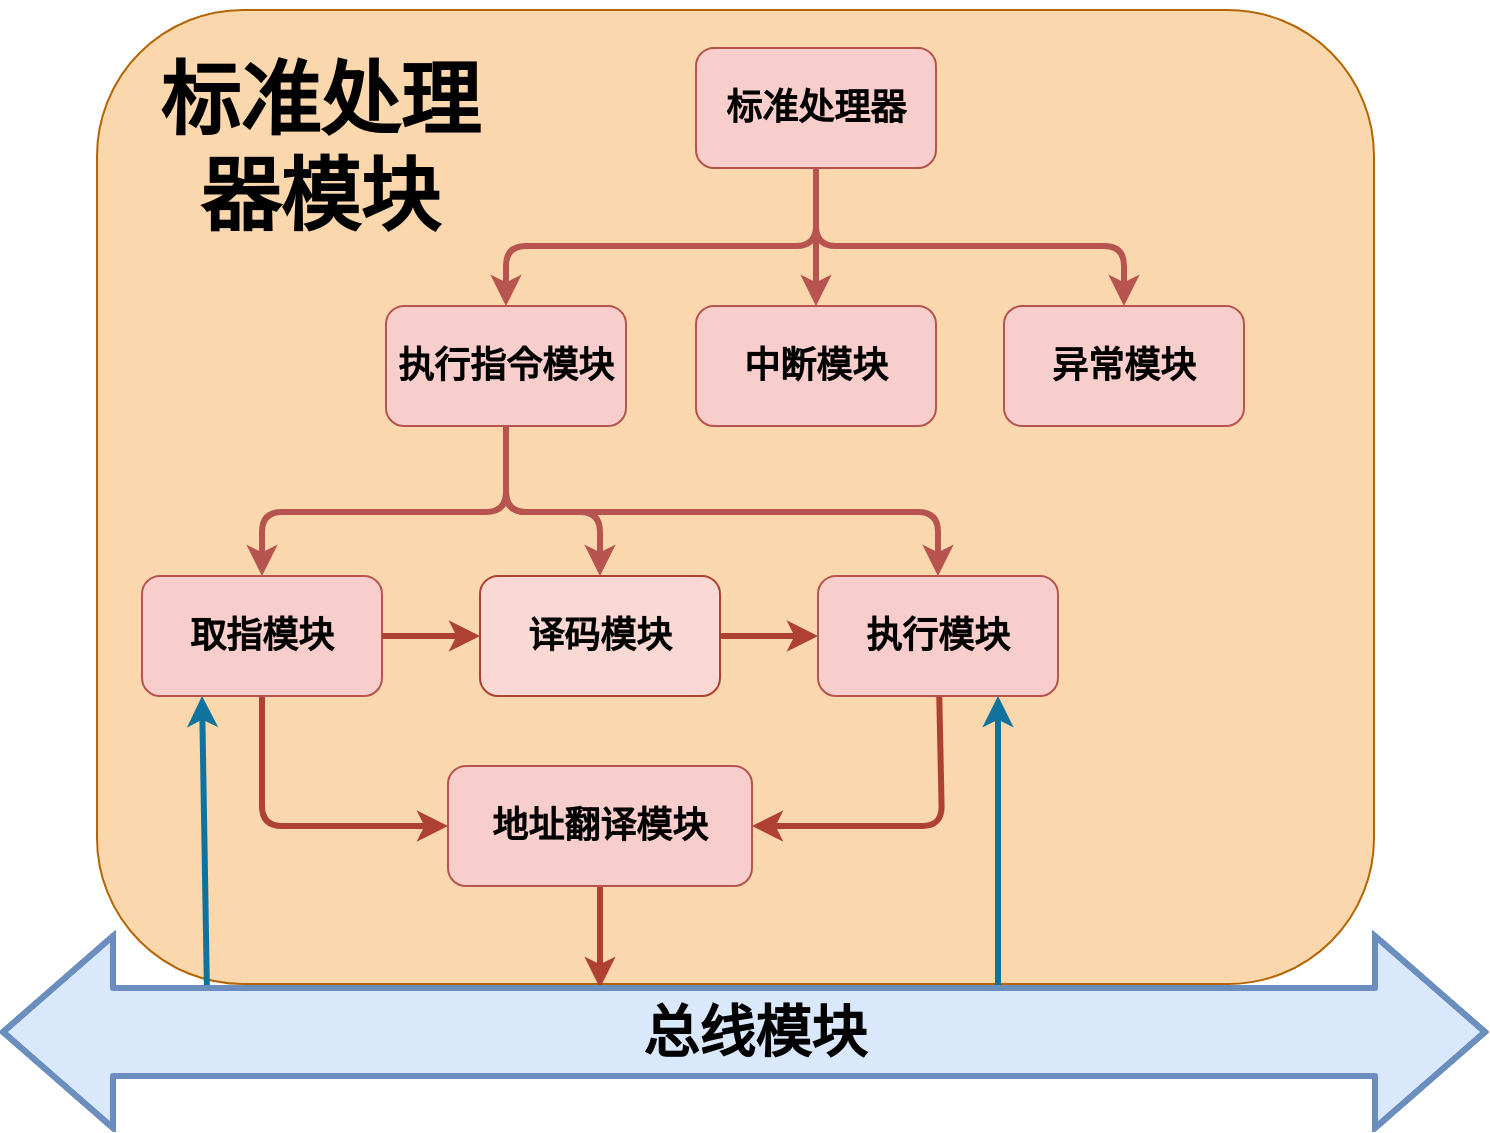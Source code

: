 <mxfile>
    <diagram id="ZK9Q0EQ-Phg8863UK36i" name="处理器模块">
        <mxGraphModel dx="2111" dy="697" grid="0" gridSize="10" guides="1" tooltips="1" connect="1" arrows="1" fold="1" page="0" pageScale="1" pageWidth="827" pageHeight="1169" math="0" shadow="0">
            <root>
                <mxCell id="0"/>
                <mxCell id="1" parent="0"/>
                <mxCell id="14lx6jCshSoTaJzVN-_C-6" value="" style="whiteSpace=wrap;html=1;fontSize=18;fillColor=#fad7ac;strokeColor=#b46504;rounded=1;" parent="1" vertex="1">
                    <mxGeometry x="-118.5" y="132" width="638.5" height="487" as="geometry"/>
                </mxCell>
                <mxCell id="CSJDukGZoEonBTx7CExK-1" value="" style="edgeStyle=none;html=1;fontSize=18;startArrow=none;startFill=0;entryX=0.5;entryY=0;entryDx=0;entryDy=0;rounded=1;exitX=0.5;exitY=1;exitDx=0;exitDy=0;fillColor=#f8cecc;strokeColor=#b85450;strokeWidth=3;" parent="1" source="CSJDukGZoEonBTx7CExK-2" target="CSJDukGZoEonBTx7CExK-5" edge="1">
                    <mxGeometry relative="1" as="geometry">
                        <mxPoint x="90" y="229" as="sourcePoint"/>
                        <mxPoint x="-81.667" y="280" as="targetPoint"/>
                        <Array as="points">
                            <mxPoint x="241" y="250"/>
                            <mxPoint x="86" y="250"/>
                        </Array>
                    </mxGeometry>
                </mxCell>
                <mxCell id="CSJDukGZoEonBTx7CExK-2" value="&lt;h2&gt;标准处理器&lt;/h2&gt;" style="whiteSpace=wrap;html=1;rounded=1;fillColor=#f8cecc;strokeColor=#b85450;" parent="1" vertex="1">
                    <mxGeometry x="181" y="151" width="120" height="60" as="geometry"/>
                </mxCell>
                <mxCell id="CSJDukGZoEonBTx7CExK-3" value="&lt;h2&gt;中断模块&lt;/h2&gt;" style="whiteSpace=wrap;html=1;rounded=1;fillColor=#f8cecc;strokeColor=#b85450;" parent="1" vertex="1">
                    <mxGeometry x="181" y="280" width="120" height="60" as="geometry"/>
                </mxCell>
                <mxCell id="CSJDukGZoEonBTx7CExK-4" value="&lt;h2&gt;异常模块&lt;/h2&gt;" style="whiteSpace=wrap;html=1;rounded=1;fillColor=#f8cecc;strokeColor=#b85450;" parent="1" vertex="1">
                    <mxGeometry x="335" y="280" width="120" height="60" as="geometry"/>
                </mxCell>
                <mxCell id="CSJDukGZoEonBTx7CExK-5" value="&lt;h2&gt;执行指令模块&lt;/h2&gt;" style="whiteSpace=wrap;html=1;rounded=1;fillColor=#f8cecc;strokeColor=#b85450;" parent="1" vertex="1">
                    <mxGeometry x="26" y="280" width="120" height="60" as="geometry"/>
                </mxCell>
                <mxCell id="CSJDukGZoEonBTx7CExK-6" value="" style="edgeStyle=none;html=1;fontSize=18;startArrow=none;startFill=0;entryX=0.5;entryY=0;entryDx=0;entryDy=0;exitX=0.5;exitY=1;exitDx=0;exitDy=0;rounded=1;fillColor=#f8cecc;strokeColor=#b85450;strokeWidth=3;" parent="1" source="CSJDukGZoEonBTx7CExK-2" target="CSJDukGZoEonBTx7CExK-4" edge="1">
                    <mxGeometry relative="1" as="geometry">
                        <mxPoint x="90" y="229" as="sourcePoint"/>
                        <mxPoint x="-8" y="305" as="targetPoint"/>
                        <Array as="points">
                            <mxPoint x="241" y="250"/>
                            <mxPoint x="395" y="250"/>
                        </Array>
                    </mxGeometry>
                </mxCell>
                <mxCell id="CSJDukGZoEonBTx7CExK-7" value="" style="edgeStyle=none;html=1;fontSize=18;startArrow=none;startFill=0;entryX=0.5;entryY=0;entryDx=0;entryDy=0;exitX=0.5;exitY=1;exitDx=0;exitDy=0;rounded=1;fillColor=#f8cecc;strokeColor=#b85450;strokeWidth=3;" parent="1" source="CSJDukGZoEonBTx7CExK-2" target="CSJDukGZoEonBTx7CExK-3" edge="1">
                    <mxGeometry relative="1" as="geometry">
                        <mxPoint x="90" y="229" as="sourcePoint"/>
                        <mxPoint x="-70" y="284" as="targetPoint"/>
                        <Array as="points">
                            <mxPoint x="241" y="250"/>
                        </Array>
                    </mxGeometry>
                </mxCell>
                <mxCell id="CSJDukGZoEonBTx7CExK-13" value="" style="edgeStyle=none;html=1;fontSize=18;startArrow=none;startFill=0;rounded=1;exitX=0.5;exitY=1;exitDx=0;exitDy=0;fillColor=#f8cecc;strokeColor=#b85450;strokeWidth=3;entryX=0.5;entryY=0;entryDx=0;entryDy=0;" parent="1" source="CSJDukGZoEonBTx7CExK-5" target="CSJDukGZoEonBTx7CExK-14" edge="1">
                    <mxGeometry relative="1" as="geometry">
                        <mxPoint x="111" y="445" as="sourcePoint"/>
                        <mxPoint x="1" y="410" as="targetPoint"/>
                        <Array as="points">
                            <mxPoint x="86" y="383"/>
                            <mxPoint x="-36" y="383"/>
                        </Array>
                    </mxGeometry>
                </mxCell>
                <mxCell id="cga_28rRLAfauRhInclJ-5" value="" style="edgeStyle=none;html=1;strokeWidth=3;fontSize=18;startArrow=none;startFill=0;endArrow=classic;endFill=1;fillColor=#fad9d5;strokeColor=#ae4132;entryX=0;entryY=0.5;entryDx=0;entryDy=0;rounded=1;" parent="1" source="CSJDukGZoEonBTx7CExK-14" target="cga_28rRLAfauRhInclJ-3" edge="1">
                    <mxGeometry relative="1" as="geometry">
                        <mxPoint x="-36" y="585.0" as="targetPoint"/>
                        <Array as="points">
                            <mxPoint x="-36" y="540"/>
                        </Array>
                    </mxGeometry>
                </mxCell>
                <mxCell id="CSJDukGZoEonBTx7CExK-14" value="&lt;h2&gt;取指模块&lt;/h2&gt;" style="whiteSpace=wrap;html=1;rounded=1;fillColor=#f8cecc;strokeColor=#b85450;" parent="1" vertex="1">
                    <mxGeometry x="-96" y="415" width="120" height="60" as="geometry"/>
                </mxCell>
                <mxCell id="CSJDukGZoEonBTx7CExK-19" value="" style="edgeStyle=none;html=1;strokeWidth=3;fontSize=18;startArrow=none;startFill=0;endArrow=classic;endFill=1;fillColor=#fad9d5;strokeColor=#ae4132;rounded=1;" parent="1" source="CSJDukGZoEonBTx7CExK-15" target="CSJDukGZoEonBTx7CExK-18" edge="1">
                    <mxGeometry relative="1" as="geometry"/>
                </mxCell>
                <mxCell id="CSJDukGZoEonBTx7CExK-15" value="&lt;h2&gt;译码模块&lt;/h2&gt;" style="whiteSpace=wrap;html=1;rounded=1;fillColor=#fad9d5;strokeColor=#ae4132;" parent="1" vertex="1">
                    <mxGeometry x="73" y="415" width="120" height="60" as="geometry"/>
                </mxCell>
                <mxCell id="CSJDukGZoEonBTx7CExK-17" value="" style="edgeStyle=none;orthogonalLoop=1;jettySize=auto;html=1;strokeWidth=3;fontSize=18;startArrow=none;startFill=0;endArrow=classic;endFill=1;exitX=1;exitY=0.5;exitDx=0;exitDy=0;entryX=0;entryY=0.5;entryDx=0;entryDy=0;fillColor=#fad9d5;strokeColor=#ae4132;rounded=1;" parent="1" source="CSJDukGZoEonBTx7CExK-14" target="CSJDukGZoEonBTx7CExK-15" edge="1">
                    <mxGeometry width="80" relative="1" as="geometry">
                        <mxPoint x="239" y="458" as="sourcePoint"/>
                        <mxPoint x="319" y="458" as="targetPoint"/>
                        <Array as="points"/>
                    </mxGeometry>
                </mxCell>
                <mxCell id="14lx6jCshSoTaJzVN-_C-3" value="" style="edgeStyle=none;html=1;strokeWidth=3;fontSize=18;startArrow=none;startFill=0;endArrow=classic;endFill=1;entryX=1;entryY=0.5;entryDx=0;entryDy=0;fillColor=#fad9d5;strokeColor=#ae4132;rounded=1;" parent="1" source="CSJDukGZoEonBTx7CExK-18" target="cga_28rRLAfauRhInclJ-3" edge="1">
                    <mxGeometry relative="1" as="geometry">
                        <mxPoint x="302" y="585.0" as="targetPoint"/>
                        <Array as="points">
                            <mxPoint x="304" y="540"/>
                        </Array>
                    </mxGeometry>
                </mxCell>
                <mxCell id="CSJDukGZoEonBTx7CExK-18" value="&lt;h2&gt;执行模块&lt;/h2&gt;" style="whiteSpace=wrap;html=1;rounded=1;fillColor=#f8cecc;strokeColor=#b85450;" parent="1" vertex="1">
                    <mxGeometry x="242" y="415" width="120" height="60" as="geometry"/>
                </mxCell>
                <mxCell id="14lx6jCshSoTaJzVN-_C-1" value="" style="edgeStyle=none;html=1;strokeWidth=3;fontSize=18;startArrow=none;startFill=0;endArrow=classic;endFill=1;fillColor=#fad9d5;strokeColor=#ae4132;rounded=1;" parent="1" source="cga_28rRLAfauRhInclJ-3" edge="1">
                    <mxGeometry relative="1" as="geometry">
                        <mxPoint x="133" y="621" as="targetPoint"/>
                    </mxGeometry>
                </mxCell>
                <mxCell id="cga_28rRLAfauRhInclJ-3" value="&lt;h2&gt;地址翻译模块&lt;/h2&gt;" style="whiteSpace=wrap;html=1;rounded=1;fillColor=#f8cecc;strokeColor=#b85450;" parent="1" vertex="1">
                    <mxGeometry x="57" y="510" width="152" height="60" as="geometry"/>
                </mxCell>
                <mxCell id="14lx6jCshSoTaJzVN-_C-4" value="" style="edgeStyle=none;orthogonalLoop=1;jettySize=auto;html=1;strokeWidth=3;fontSize=18;startArrow=none;startFill=0;endArrow=classic;endFill=1;fillColor=#b1ddf0;strokeColor=#10739e;entryX=0.25;entryY=1;entryDx=0;entryDy=0;exitX=0.082;exitY=0.021;exitDx=0;exitDy=0;exitPerimeter=0;rounded=1;" parent="1" target="CSJDukGZoEonBTx7CExK-14" edge="1">
                    <mxGeometry width="80" relative="1" as="geometry">
                        <mxPoint x="-63.561" y="620.491" as="sourcePoint"/>
                        <mxPoint x="298" y="505" as="targetPoint"/>
                        <Array as="points"/>
                    </mxGeometry>
                </mxCell>
                <mxCell id="14lx6jCshSoTaJzVN-_C-5" value="" style="edgeStyle=none;orthogonalLoop=1;jettySize=auto;html=1;strokeWidth=3;fontSize=18;startArrow=none;startFill=0;endArrow=classic;endFill=1;fillColor=#b1ddf0;strokeColor=#10739e;entryX=0.75;entryY=1;entryDx=0;entryDy=0;rounded=1;" parent="1" target="CSJDukGZoEonBTx7CExK-18" edge="1">
                    <mxGeometry width="80" relative="1" as="geometry">
                        <mxPoint x="332" y="625" as="sourcePoint"/>
                        <mxPoint x="-56" y="485.0" as="targetPoint"/>
                        <Array as="points"/>
                    </mxGeometry>
                </mxCell>
                <mxCell id="r6I790nJWc8OpGAj-RM2-1" value="&lt;font style=&quot;font-size: 40px;&quot;&gt;标准处理器模块&lt;/font&gt;" style="text;strokeColor=none;align=center;fillColor=none;html=1;verticalAlign=middle;whiteSpace=wrap;rounded=1;fontStyle=1" parent="1" vertex="1">
                    <mxGeometry x="-93" y="127" width="172" height="146" as="geometry"/>
                </mxCell>
                <mxCell id="r6I790nJWc8OpGAj-RM2-2" value="" style="edgeStyle=none;html=1;fontSize=18;startArrow=none;startFill=0;rounded=1;exitX=0.5;exitY=1;exitDx=0;exitDy=0;fillColor=#f8cecc;strokeColor=#b85450;strokeWidth=3;entryX=0.5;entryY=0;entryDx=0;entryDy=0;" parent="1" source="CSJDukGZoEonBTx7CExK-5" target="CSJDukGZoEonBTx7CExK-15" edge="1">
                    <mxGeometry relative="1" as="geometry">
                        <mxPoint x="96" y="350" as="sourcePoint"/>
                        <mxPoint x="-26" y="425" as="targetPoint"/>
                        <Array as="points">
                            <mxPoint x="86" y="383"/>
                            <mxPoint x="133" y="383"/>
                        </Array>
                    </mxGeometry>
                </mxCell>
                <mxCell id="r6I790nJWc8OpGAj-RM2-3" value="" style="edgeStyle=none;html=1;fontSize=18;startArrow=none;startFill=0;rounded=1;exitX=0.5;exitY=1;exitDx=0;exitDy=0;fillColor=#f8cecc;strokeColor=#b85450;strokeWidth=3;entryX=0.5;entryY=0;entryDx=0;entryDy=0;" parent="1" source="CSJDukGZoEonBTx7CExK-5" target="CSJDukGZoEonBTx7CExK-18" edge="1">
                    <mxGeometry relative="1" as="geometry">
                        <mxPoint x="96" y="350" as="sourcePoint"/>
                        <mxPoint x="143" y="425" as="targetPoint"/>
                        <Array as="points">
                            <mxPoint x="86" y="383"/>
                            <mxPoint x="302" y="383"/>
                        </Array>
                    </mxGeometry>
                </mxCell>
                <mxCell id="TzChqquT1IXDlbarkzjV-1" value="" style="orthogonalLoop=1;jettySize=auto;html=1;rounded=1;shape=flexArrow;startArrow=block;strokeWidth=3;startWidth=49;startSize=17.33;width=42;endSize=17.33;edgeStyle=elbowEdgeStyle;endWidth=49;fillColor=#dae8fc;strokeColor=#6c8ebf;" edge="1" parent="1">
                    <mxGeometry width="80" relative="1" as="geometry">
                        <mxPoint x="-167" y="643" as="sourcePoint"/>
                        <mxPoint x="577" y="643" as="targetPoint"/>
                    </mxGeometry>
                </mxCell>
                <mxCell id="TzChqquT1IXDlbarkzjV-6" value="总线模块" style="edgeLabel;html=1;align=center;verticalAlign=middle;resizable=0;points=[];fontSize=28;fontColor=default;labelBackgroundColor=none;fontStyle=1" vertex="1" connectable="0" parent="TzChqquT1IXDlbarkzjV-1">
                    <mxGeometry x="-0.066" y="-10" relative="1" as="geometry">
                        <mxPoint x="29" y="-10" as="offset"/>
                    </mxGeometry>
                </mxCell>
            </root>
        </mxGraphModel>
    </diagram>
    <diagram id="BTKypEaIUyDzORne2_8f" name="总体架构">
        <mxGraphModel dx="1492" dy="574" grid="0" gridSize="10" guides="1" tooltips="1" connect="1" arrows="1" fold="1" page="0" pageScale="1" pageWidth="827" pageHeight="1169" math="0" shadow="0">
            <root>
                <mxCell id="0"/>
                <mxCell id="1" parent="0"/>
                <mxCell id="0oZLNGoNPf5eZuB9djrK-9" value="" style="whiteSpace=wrap;html=1;fontSize=20;fillColor=#fff2cc;strokeColor=#d6b656;rounded=1;" parent="1" vertex="1">
                    <mxGeometry x="606" y="88" width="360" height="405" as="geometry"/>
                </mxCell>
                <mxCell id="0oZLNGoNPf5eZuB9djrK-5" value="" style="whiteSpace=wrap;html=1;fillColor=#e1d5e7;strokeColor=#9673a6;rounded=1;" parent="1" vertex="1">
                    <mxGeometry x="-259" y="88" width="865" height="405" as="geometry"/>
                </mxCell>
                <mxCell id="I93BIOlDC6KEQSAcMWUn-30" value="" style="edgeStyle=none;html=1;fontSize=18;startArrow=classic;startFill=1;entryX=0;entryY=0.5;entryDx=0;entryDy=0;rounded=1;fillColor=#f8cecc;strokeColor=#b85450;exitX=1;exitY=0.5;exitDx=0;exitDy=0;strokeWidth=3;" parent="1" source="0oZLNGoNPf5eZuB9djrK-7" target="0oZLNGoNPf5eZuB9djrK-1" edge="1">
                    <mxGeometry relative="1" as="geometry">
                        <mxPoint x="631" y="135" as="targetPoint"/>
                        <mxPoint x="258" y="135" as="sourcePoint"/>
                    </mxGeometry>
                </mxCell>
                <mxCell id="I93BIOlDC6KEQSAcMWUn-17" value="" style="edgeStyle=none;html=1;fontSize=18;startArrow=none;startFill=0;entryX=0.5;entryY=0;entryDx=0;entryDy=0;rounded=1;exitX=0.5;exitY=1;exitDx=0;exitDy=0;fillColor=#f8cecc;strokeColor=#b85450;strokeWidth=3;" parent="1" source="I93BIOlDC6KEQSAcMWUn-2" target="I93BIOlDC6KEQSAcMWUn-23" edge="1">
                    <mxGeometry relative="1" as="geometry">
                        <mxPoint x="224" y="309" as="sourcePoint"/>
                        <mxPoint x="52.333" y="360" as="targetPoint"/>
                        <Array as="points">
                            <mxPoint x="279" y="330"/>
                            <mxPoint x="220" y="330"/>
                        </Array>
                    </mxGeometry>
                </mxCell>
                <mxCell id="I93BIOlDC6KEQSAcMWUn-2" value="&lt;h2&gt;标准处理器&lt;/h2&gt;" style="whiteSpace=wrap;html=1;rounded=1;fillColor=#f8cecc;strokeColor=#b85450;" parent="1" vertex="1">
                    <mxGeometry x="219" y="249" width="120" height="60" as="geometry"/>
                </mxCell>
                <mxCell id="I93BIOlDC6KEQSAcMWUn-33" value="" style="edgeStyle=none;html=1;fontSize=18;startArrow=none;startFill=0;entryX=0.5;entryY=0;entryDx=0;entryDy=0;exitX=0.5;exitY=1;exitDx=0;exitDy=0;rounded=1;fillColor=#ffe6cc;strokeColor=#d79b00;strokeWidth=3;" parent="1" source="I93BIOlDC6KEQSAcMWUn-6" target="I93BIOlDC6KEQSAcMWUn-32" edge="1">
                    <mxGeometry relative="1" as="geometry">
                        <Array as="points">
                            <mxPoint x="-65" y="340"/>
                            <mxPoint x="-215" y="340"/>
                        </Array>
                    </mxGeometry>
                </mxCell>
                <mxCell id="I93BIOlDC6KEQSAcMWUn-6" value="&lt;h2&gt;外设模块&lt;/h2&gt;" style="whiteSpace=wrap;html=1;rounded=1;fillColor=#ffe6cc;strokeColor=#d79b00;" parent="1" vertex="1">
                    <mxGeometry x="-125" y="249" width="120" height="60" as="geometry"/>
                </mxCell>
                <mxCell id="I93BIOlDC6KEQSAcMWUn-7" value="&lt;h2&gt;&lt;br&gt;&lt;/h2&gt;" style="whiteSpace=wrap;html=1;rounded=1;fillColor=#d5e8d4;strokeColor=#82b366;" parent="1" vertex="1">
                    <mxGeometry x="351" y="88" width="255" height="159" as="geometry"/>
                </mxCell>
                <mxCell id="I93BIOlDC6KEQSAcMWUn-13" value="&lt;h2&gt;总线模块&lt;/h2&gt;" style="whiteSpace=wrap;html=1;rounded=1;fillColor=#dae8fc;strokeColor=#6c8ebf;" parent="1" vertex="1">
                    <mxGeometry x="-121" y="101" width="460" height="60" as="geometry"/>
                </mxCell>
                <mxCell id="I93BIOlDC6KEQSAcMWUn-21" value="&lt;h2&gt;中断模块&lt;/h2&gt;" style="whiteSpace=wrap;html=1;rounded=1;fillColor=#f8cecc;strokeColor=#b85450;" parent="1" vertex="1">
                    <mxGeometry x="315" y="360" width="120" height="60" as="geometry"/>
                </mxCell>
                <mxCell id="I93BIOlDC6KEQSAcMWUn-22" value="&lt;h2&gt;异常模块&lt;/h2&gt;" style="whiteSpace=wrap;html=1;rounded=1;fillColor=#f8cecc;strokeColor=#b85450;" parent="1" vertex="1">
                    <mxGeometry x="469" y="360" width="120" height="60" as="geometry"/>
                </mxCell>
                <mxCell id="I93BIOlDC6KEQSAcMWUn-23" value="&lt;h2&gt;执行模块&lt;/h2&gt;" style="whiteSpace=wrap;html=1;rounded=1;fillColor=#f8cecc;strokeColor=#b85450;" parent="1" vertex="1">
                    <mxGeometry x="160" y="360" width="120" height="60" as="geometry"/>
                </mxCell>
                <mxCell id="I93BIOlDC6KEQSAcMWUn-24" value="" style="edgeStyle=none;html=1;fontSize=18;startArrow=none;startFill=0;entryX=0.5;entryY=0;entryDx=0;entryDy=0;exitX=0.5;exitY=1;exitDx=0;exitDy=0;rounded=1;fillColor=#f8cecc;strokeColor=#b85450;strokeWidth=3;" parent="1" source="I93BIOlDC6KEQSAcMWUn-2" target="I93BIOlDC6KEQSAcMWUn-22" edge="1">
                    <mxGeometry relative="1" as="geometry">
                        <mxPoint x="224" y="309" as="sourcePoint"/>
                        <mxPoint x="126" y="385" as="targetPoint"/>
                        <Array as="points">
                            <mxPoint x="279" y="330"/>
                            <mxPoint x="529" y="330"/>
                        </Array>
                    </mxGeometry>
                </mxCell>
                <mxCell id="I93BIOlDC6KEQSAcMWUn-25" value="" style="edgeStyle=none;html=1;fontSize=18;startArrow=none;startFill=0;entryX=0.5;entryY=0;entryDx=0;entryDy=0;exitX=0.5;exitY=1;exitDx=0;exitDy=0;rounded=1;fillColor=#f8cecc;strokeColor=#b85450;strokeWidth=3;" parent="1" source="I93BIOlDC6KEQSAcMWUn-2" target="I93BIOlDC6KEQSAcMWUn-21" edge="1">
                    <mxGeometry relative="1" as="geometry">
                        <mxPoint x="224" y="309" as="sourcePoint"/>
                        <mxPoint x="64" y="364" as="targetPoint"/>
                        <Array as="points">
                            <mxPoint x="279" y="330"/>
                            <mxPoint x="375" y="330"/>
                        </Array>
                    </mxGeometry>
                </mxCell>
                <mxCell id="I93BIOlDC6KEQSAcMWUn-32" value="&lt;font style=&quot;font-size: 20px;&quot;&gt;Clint&lt;/font&gt;" style="whiteSpace=wrap;html=1;rounded=1;horizontal=1;verticalAlign=middle;fillColor=#ffe6cc;strokeColor=#d79b00;" parent="1" vertex="1">
                    <mxGeometry x="-240" y="360" width="50" height="110" as="geometry"/>
                </mxCell>
                <mxCell id="I93BIOlDC6KEQSAcMWUn-34" value="&lt;font style=&quot;font-size: 20px;&quot;&gt;Dram&lt;/font&gt;" style="whiteSpace=wrap;html=1;rounded=1;horizontal=1;verticalAlign=middle;fillColor=#ffe6cc;strokeColor=#d79b00;" parent="1" vertex="1">
                    <mxGeometry x="-160" y="360" width="50" height="110" as="geometry"/>
                </mxCell>
                <mxCell id="I93BIOlDC6KEQSAcMWUn-35" value="&lt;span style=&quot;font-size: 20px;&quot;&gt;Plic&lt;/span&gt;" style="whiteSpace=wrap;html=1;rounded=1;horizontal=1;verticalAlign=middle;fillColor=#ffe6cc;strokeColor=#d79b00;" parent="1" vertex="1">
                    <mxGeometry x="-90" y="360" width="50" height="110" as="geometry"/>
                </mxCell>
                <mxCell id="I93BIOlDC6KEQSAcMWUn-36" value="&lt;span style=&quot;font-size: 20px;&quot;&gt;Uart&lt;/span&gt;" style="whiteSpace=wrap;html=1;rounded=1;horizontal=1;verticalAlign=middle;fillColor=#ffe6cc;strokeColor=#d79b00;" parent="1" vertex="1">
                    <mxGeometry x="-20" y="360" width="50" height="110" as="geometry"/>
                </mxCell>
                <mxCell id="I93BIOlDC6KEQSAcMWUn-37" value="&lt;span style=&quot;font-size: 20px;&quot;&gt;Virtio&lt;br&gt;blk&lt;/span&gt;" style="html=1;rounded=1;whiteSpace=wrap;horizontal=1;verticalAlign=middle;fillColor=#ffe6cc;strokeColor=#d79b00;" parent="1" vertex="1">
                    <mxGeometry x="60" y="360" width="50" height="110" as="geometry"/>
                </mxCell>
                <mxCell id="I93BIOlDC6KEQSAcMWUn-38" value="" style="edgeStyle=none;html=1;fontSize=18;startArrow=none;startFill=0;entryX=0.5;entryY=0;entryDx=0;entryDy=0;exitX=0.5;exitY=1;exitDx=0;exitDy=0;rounded=1;fillColor=#ffe6cc;strokeColor=#d79b00;strokeWidth=3;" parent="1" source="I93BIOlDC6KEQSAcMWUn-6" target="I93BIOlDC6KEQSAcMWUn-34" edge="1">
                    <mxGeometry relative="1" as="geometry">
                        <mxPoint x="-55" y="319" as="sourcePoint"/>
                        <mxPoint x="-212.5" y="374" as="targetPoint"/>
                        <Array as="points">
                            <mxPoint x="-65" y="340"/>
                            <mxPoint x="-135" y="340"/>
                        </Array>
                    </mxGeometry>
                </mxCell>
                <mxCell id="I93BIOlDC6KEQSAcMWUn-39" value="" style="edgeStyle=none;html=1;fontSize=18;startArrow=none;startFill=0;entryX=0.5;entryY=0;entryDx=0;entryDy=0;exitX=0.5;exitY=1;exitDx=0;exitDy=0;rounded=1;fillColor=#ffe6cc;strokeColor=#d79b00;strokeWidth=3;" parent="1" source="I93BIOlDC6KEQSAcMWUn-6" target="I93BIOlDC6KEQSAcMWUn-35" edge="1">
                    <mxGeometry relative="1" as="geometry">
                        <mxPoint x="-55" y="319" as="sourcePoint"/>
                        <mxPoint x="-137.5" y="374" as="targetPoint"/>
                        <Array as="points">
                            <mxPoint x="-65" y="340"/>
                        </Array>
                    </mxGeometry>
                </mxCell>
                <mxCell id="I93BIOlDC6KEQSAcMWUn-40" value="" style="edgeStyle=none;html=1;fontSize=18;startArrow=none;startFill=0;entryX=0.5;entryY=0;entryDx=0;entryDy=0;exitX=0.5;exitY=1;exitDx=0;exitDy=0;rounded=1;fillColor=#ffe6cc;strokeColor=#d79b00;strokeWidth=3;" parent="1" source="I93BIOlDC6KEQSAcMWUn-6" target="I93BIOlDC6KEQSAcMWUn-36" edge="1">
                    <mxGeometry relative="1" as="geometry">
                        <mxPoint x="-50" y="313" as="sourcePoint"/>
                        <mxPoint x="-200" y="364" as="targetPoint"/>
                        <Array as="points">
                            <mxPoint x="-65" y="340"/>
                            <mxPoint x="5" y="340"/>
                        </Array>
                    </mxGeometry>
                </mxCell>
                <mxCell id="I93BIOlDC6KEQSAcMWUn-41" value="" style="edgeStyle=none;html=1;fontSize=18;startArrow=none;startFill=0;entryX=0.5;entryY=0;entryDx=0;entryDy=0;exitX=0.5;exitY=1;exitDx=0;exitDy=0;rounded=1;fillColor=#ffe6cc;strokeColor=#d79b00;strokeWidth=3;" parent="1" source="I93BIOlDC6KEQSAcMWUn-6" target="I93BIOlDC6KEQSAcMWUn-37" edge="1">
                    <mxGeometry relative="1" as="geometry">
                        <mxPoint x="-65" y="313" as="sourcePoint"/>
                        <mxPoint x="5" y="364" as="targetPoint"/>
                        <Array as="points">
                            <mxPoint x="-65" y="340"/>
                            <mxPoint x="85" y="340"/>
                        </Array>
                    </mxGeometry>
                </mxCell>
                <mxCell id="0oZLNGoNPf5eZuB9djrK-1" value="&lt;h2&gt;待测处理器&lt;/h2&gt;" style="whiteSpace=wrap;html=1;rounded=1;fillColor=#f8cecc;strokeColor=#b85450;" parent="1" vertex="1">
                    <mxGeometry x="839" y="249" width="120" height="60" as="geometry"/>
                </mxCell>
                <mxCell id="0oZLNGoNPf5eZuB9djrK-3" value="" style="edgeStyle=none;orthogonalLoop=1;jettySize=auto;html=1;entryX=0.5;entryY=0;entryDx=0;entryDy=0;exitX=0.124;exitY=1.017;exitDx=0;exitDy=0;exitPerimeter=0;strokeWidth=3;shape=flexArrow;startArrow=block;fillColor=#ffe6cc;strokeColor=#d79b00;rounded=1;" parent="1" source="I93BIOlDC6KEQSAcMWUn-13" target="I93BIOlDC6KEQSAcMWUn-6" edge="1">
                    <mxGeometry width="80" relative="1" as="geometry">
                        <mxPoint x="84" y="150" as="sourcePoint"/>
                        <mxPoint x="164" y="150" as="targetPoint"/>
                        <Array as="points"/>
                    </mxGeometry>
                </mxCell>
                <mxCell id="0oZLNGoNPf5eZuB9djrK-4" value="" style="edgeStyle=none;orthogonalLoop=1;jettySize=auto;html=1;entryX=0.5;entryY=0;entryDx=0;entryDy=0;exitX=0.864;exitY=1.007;exitDx=0;exitDy=0;exitPerimeter=0;strokeWidth=3;shape=flexArrow;startArrow=block;fillColor=#f8cecc;strokeColor=#b85450;rounded=1;" parent="1" source="I93BIOlDC6KEQSAcMWUn-13" target="I93BIOlDC6KEQSAcMWUn-2" edge="1">
                    <mxGeometry width="80" relative="1" as="geometry">
                        <mxPoint x="115" y="241" as="sourcePoint"/>
                        <mxPoint x="113.96" y="324.98" as="targetPoint"/>
                        <Array as="points"/>
                    </mxGeometry>
                </mxCell>
                <mxCell id="0oZLNGoNPf5eZuB9djrK-6" value="&lt;font style=&quot;font-size: 40px;&quot;&gt;模拟器&lt;/font&gt;" style="text;strokeColor=none;align=center;fillColor=none;html=1;verticalAlign=middle;whiteSpace=wrap;rounded=1;fontStyle=1" parent="1" vertex="1">
                    <mxGeometry x="-259" y="117" width="78" height="146" as="geometry"/>
                </mxCell>
                <mxCell id="0oZLNGoNPf5eZuB9djrK-8" value="" style="edgeStyle=none;html=1;fontSize=18;startArrow=classic;startFill=1;entryX=0;entryY=0.5;entryDx=0;entryDy=0;rounded=1;fillColor=#f8cecc;strokeColor=#b85450;exitX=1;exitY=0.5;exitDx=0;exitDy=0;endArrow=classic;endFill=1;strokeWidth=3;" parent="1" source="I93BIOlDC6KEQSAcMWUn-2" target="0oZLNGoNPf5eZuB9djrK-7" edge="1">
                    <mxGeometry relative="1" as="geometry">
                        <mxPoint x="784.0" y="279" as="targetPoint"/>
                        <mxPoint x="339" y="279" as="sourcePoint"/>
                    </mxGeometry>
                </mxCell>
                <mxCell id="0oZLNGoNPf5eZuB9djrK-7" value="&lt;font size=&quot;1&quot; style=&quot;&quot;&gt;&lt;b style=&quot;font-size: 20px;&quot;&gt;比对模块&lt;/b&gt;&lt;/font&gt;" style="rhombus;whiteSpace=wrap;html=1;fontSize=40;fillColor=#f8cecc;strokeColor=#b85450;rounded=1;" parent="1" vertex="1">
                    <mxGeometry x="631" y="239" width="126" height="80" as="geometry"/>
                </mxCell>
                <mxCell id="0oZLNGoNPf5eZuB9djrK-10" value="&lt;font style=&quot;font-size: 40px;&quot;&gt;差分验证模块&lt;/font&gt;" style="text;strokeColor=none;align=center;fillColor=none;html=1;verticalAlign=middle;whiteSpace=wrap;rounded=1;fontStyle=1" parent="1" vertex="1">
                    <mxGeometry x="606" y="53" width="279" height="146" as="geometry"/>
                </mxCell>
                <mxCell id="0oZLNGoNPf5eZuB9djrK-11" value="&lt;font style=&quot;font-size: 30px;&quot;&gt;图形界面模块&lt;/font&gt;" style="text;strokeColor=none;align=center;fillColor=none;html=1;verticalAlign=middle;whiteSpace=wrap;rounded=1;fontStyle=1" parent="1" vertex="1">
                    <mxGeometry x="375" y="76" width="195" height="93" as="geometry"/>
                </mxCell>
                <mxCell id="0oZLNGoNPf5eZuB9djrK-13" value="&lt;h2&gt;Difftest页面&lt;/h2&gt;" style="whiteSpace=wrap;html=1;rounded=1;fillColor=#b1ddf0;strokeColor=#10739e;" parent="1" vertex="1">
                    <mxGeometry x="354" y="174" width="120" height="60" as="geometry"/>
                </mxCell>
                <mxCell id="0oZLNGoNPf5eZuB9djrK-14" value="&lt;h2&gt;Trace页面&lt;/h2&gt;" style="whiteSpace=wrap;html=1;rounded=1;fillColor=#b1ddf0;strokeColor=#10739e;" parent="1" vertex="1">
                    <mxGeometry x="480" y="174" width="120" height="60" as="geometry"/>
                </mxCell>
                <mxCell id="RwVHlZWEamTHQjaIiW44-1" value="&lt;h2&gt;总线模块&lt;/h2&gt;" style="whiteSpace=wrap;html=1;rounded=1;fillColor=#dae8fc;strokeColor=#6c8ebf;" parent="1" vertex="1">
                    <mxGeometry x="811" y="394" width="155" height="60" as="geometry"/>
                </mxCell>
                <mxCell id="RwVHlZWEamTHQjaIiW44-2" value="" style="edgeStyle=none;orthogonalLoop=1;jettySize=auto;html=1;entryX=0.5;entryY=0;entryDx=0;entryDy=0;exitX=0.397;exitY=1;exitDx=0;exitDy=0;strokeWidth=3;shape=flexArrow;startArrow=block;fillColor=#f8cecc;strokeColor=#b85450;rounded=1;exitPerimeter=0;" parent="1" source="0oZLNGoNPf5eZuB9djrK-1" target="RwVHlZWEamTHQjaIiW44-1" edge="1">
                    <mxGeometry width="80" relative="1" as="geometry">
                        <mxPoint x="1027" y="342" as="sourcePoint"/>
                        <mxPoint x="1029.56" y="429.58" as="targetPoint"/>
                        <Array as="points"/>
                    </mxGeometry>
                </mxCell>
                <mxCell id="RwVHlZWEamTHQjaIiW44-3" value="&lt;h2&gt;外设模块&lt;/h2&gt;" style="whiteSpace=wrap;html=1;rounded=1;fillColor=#ffe6cc;strokeColor=#d79b00;" parent="1" vertex="1">
                    <mxGeometry x="616" y="379" width="120" height="90" as="geometry"/>
                </mxCell>
                <mxCell id="RwVHlZWEamTHQjaIiW44-4" value="" style="edgeStyle=none;orthogonalLoop=1;jettySize=auto;html=1;entryX=0;entryY=0.5;entryDx=0;entryDy=0;exitX=1;exitY=0.5;exitDx=0;exitDy=0;strokeWidth=3;shape=flexArrow;startArrow=block;fillColor=#ffe6cc;strokeColor=#d79b00;rounded=1;" parent="1" source="RwVHlZWEamTHQjaIiW44-3" target="RwVHlZWEamTHQjaIiW44-1" edge="1">
                    <mxGeometry width="80" relative="1" as="geometry">
                        <mxPoint x="117" y="28" as="sourcePoint"/>
                        <mxPoint x="115.96" y="114.98" as="targetPoint"/>
                        <Array as="points"/>
                    </mxGeometry>
                </mxCell>
            </root>
        </mxGraphModel>
    </diagram>
    <diagram name="Verilated-rs" id="gUY345jio4GNZ1MZQLmn">
        <mxGraphModel dx="924" dy="488" grid="1" gridSize="10" guides="1" tooltips="1" connect="1" arrows="1" fold="1" page="0" pageScale="1" pageWidth="827" pageHeight="1169" math="0" shadow="0">
            <root>
                <mxCell id="CQ90NS59RRJcosO8HNJt-0"/>
                <mxCell id="CQ90NS59RRJcosO8HNJt-1" parent="CQ90NS59RRJcosO8HNJt-0"/>
                <mxCell id="CQ90NS59RRJcosO8HNJt-2" value="" style="edgeStyle=none;html=1;" parent="CQ90NS59RRJcosO8HNJt-1" source="CQ90NS59RRJcosO8HNJt-3" target="CQ90NS59RRJcosO8HNJt-5" edge="1">
                    <mxGeometry relative="1" as="geometry"/>
                </mxCell>
                <mxCell id="CQ90NS59RRJcosO8HNJt-3" value="&lt;h2&gt;RTL代码&lt;/h2&gt;" style="whiteSpace=wrap;html=1;" parent="CQ90NS59RRJcosO8HNJt-1" vertex="1">
                    <mxGeometry x="280" y="200" width="120" height="60" as="geometry"/>
                </mxCell>
                <mxCell id="CQ90NS59RRJcosO8HNJt-4" value="" style="edgeStyle=none;html=1;" parent="CQ90NS59RRJcosO8HNJt-1" source="CQ90NS59RRJcosO8HNJt-5" target="CQ90NS59RRJcosO8HNJt-7" edge="1">
                    <mxGeometry relative="1" as="geometry"/>
                </mxCell>
                <mxCell id="CQ90NS59RRJcosO8HNJt-5" value="&lt;h2&gt;Verilator&lt;/h2&gt;" style="whiteSpace=wrap;html=1;" parent="CQ90NS59RRJcosO8HNJt-1" vertex="1">
                    <mxGeometry x="280" y="300" width="120" height="60" as="geometry"/>
                </mxCell>
                <mxCell id="CQ90NS59RRJcosO8HNJt-6" value="" style="edgeStyle=none;html=1;" parent="CQ90NS59RRJcosO8HNJt-1" source="CQ90NS59RRJcosO8HNJt-7" target="CQ90NS59RRJcosO8HNJt-8" edge="1">
                    <mxGeometry relative="1" as="geometry"/>
                </mxCell>
                <mxCell id="CQ90NS59RRJcosO8HNJt-7" value="&lt;h2&gt;C++代码&lt;/h2&gt;" style="whiteSpace=wrap;html=1;" parent="CQ90NS59RRJcosO8HNJt-1" vertex="1">
                    <mxGeometry x="280" y="400" width="120" height="60" as="geometry"/>
                </mxCell>
                <mxCell id="CQ90NS59RRJcosO8HNJt-8" value="&lt;h2&gt;动态链接库&lt;/h2&gt;" style="whiteSpace=wrap;html=1;" parent="CQ90NS59RRJcosO8HNJt-1" vertex="1">
                    <mxGeometry x="280" y="510" width="120" height="60" as="geometry"/>
                </mxCell>
            </root>
        </mxGraphModel>
    </diagram>
    <diagram name="差分测试时序" id="4FfToadHqxY4GR-Qdkef">
        <mxGraphModel dx="524" dy="88" grid="0" gridSize="10" guides="1" tooltips="1" connect="1" arrows="1" fold="1" page="0" pageScale="1" pageWidth="827" pageHeight="1169" math="0" shadow="0">
            <root>
                <mxCell id="HFPbfh_cKEFW7eGLBJAt-0"/>
                <mxCell id="HFPbfh_cKEFW7eGLBJAt-1" parent="HFPbfh_cKEFW7eGLBJAt-0"/>
                <mxCell id="fh4r03eFcfYhcWfN-AlB-0" value="" style="shape=image;verticalLabelPosition=bottom;labelBackgroundColor=default;verticalAlign=top;aspect=fixed;imageAspect=0;image=https://www.plantuml.com/plantuml/svg/TP31QW8n48RlynJ3tWj9QrXRYaG31G-MPUqBh77e1hUxTXEflhqpGIgrE9U4RxuCyyV6r8pfyDM1xmQ_GooSd0Ks4Ht-XDJYdiOmRD4es8I-6KzOr1GfPMK1VkXzY8H5vJAft1KjtzSV6Se5ecywmaSZm2ZSXoDr4S0gg1o6YEgeBWNYto2mlC12O1i-szydvLikntsjhfEcToPDz9EOvfyvkJ6VjIx5B0smQak33xCSmsfEy8BhUhx2chuF59C87EYL3H6vIVtshm6M4V_o6G00;movable=0;resizable=0;rotatable=0;deletable=0;editable=0;connectable=0;" parent="HFPbfh_cKEFW7eGLBJAt-1" vertex="1">
                    <mxGeometry x="413.999" y="525.001" width="487" height="247" as="geometry"/>
                </mxCell>
                <mxCell id="8AaBkSSjdDgVQUlmPXM8-2" value="" style="edgeStyle=none;orthogonalLoop=1;jettySize=auto;html=1;strokeWidth=1;fontFamily=Helvetica;fontSize=30;fontColor=#000000;fillColor=#f8cecc;strokeColor=#990000;" parent="HFPbfh_cKEFW7eGLBJAt-1" edge="1">
                    <mxGeometry width="80" relative="1" as="geometry">
                        <mxPoint x="581" y="527" as="sourcePoint"/>
                        <mxPoint x="581" y="557" as="targetPoint"/>
                        <Array as="points"/>
                    </mxGeometry>
                </mxCell>
                <mxCell id="8AaBkSSjdDgVQUlmPXM8-3" value="&lt;font color=&quot;#990000&quot; style=&quot;font-size: 14px;&quot;&gt;eval()&lt;/font&gt;" style="text;align=center;html=1;verticalAlign=middle;whiteSpace=wrap;rounded=0;fontFamily=Helvetica;fontSize=30;" parent="HFPbfh_cKEFW7eGLBJAt-1" vertex="1">
                    <mxGeometry x="558" y="503" width="48" height="18" as="geometry"/>
                </mxCell>
                <mxCell id="fh4r03eFcfYhcWfN-AlB-1" value="" style="edgeStyle=none;orthogonalLoop=1;jettySize=auto;html=1;strokeWidth=1;fontFamily=Helvetica;fontSize=30;fontColor=#000000;fillColor=#f8cecc;strokeColor=#990000;" parent="HFPbfh_cKEFW7eGLBJAt-1" edge="1">
                    <mxGeometry width="80" relative="1" as="geometry">
                        <mxPoint x="627" y="623" as="sourcePoint"/>
                        <mxPoint x="627" y="561" as="targetPoint"/>
                        <Array as="points"/>
                    </mxGeometry>
                </mxCell>
                <mxCell id="fh4r03eFcfYhcWfN-AlB-2" value="&lt;font color=&quot;#990000&quot; style=&quot;font-size: 14px;&quot;&gt;eval()&lt;/font&gt;" style="text;align=center;html=1;verticalAlign=middle;whiteSpace=wrap;rounded=0;fontFamily=Helvetica;fontSize=30;" parent="HFPbfh_cKEFW7eGLBJAt-1" vertex="1">
                    <mxGeometry x="624" y="590" width="48" height="18" as="geometry"/>
                </mxCell>
                <mxCell id="fh4r03eFcfYhcWfN-AlB-3" value="" style="edgeStyle=none;orthogonalLoop=1;jettySize=auto;html=1;strokeWidth=1;fontFamily=Helvetica;fontSize=30;fontColor=#000000;fillColor=#f8cecc;strokeColor=#990000;" parent="HFPbfh_cKEFW7eGLBJAt-1" edge="1">
                    <mxGeometry width="80" relative="1" as="geometry">
                        <mxPoint x="633" y="528" as="sourcePoint"/>
                        <mxPoint x="633" y="571" as="targetPoint"/>
                        <Array as="points"/>
                    </mxGeometry>
                </mxCell>
                <mxCell id="fh4r03eFcfYhcWfN-AlB-4" value="&lt;font color=&quot;#990000&quot; style=&quot;font-size: 14px;&quot;&gt;eval()&lt;/font&gt;" style="text;align=center;html=1;verticalAlign=middle;whiteSpace=wrap;rounded=0;fontFamily=Helvetica;fontSize=30;" parent="HFPbfh_cKEFW7eGLBJAt-1" vertex="1">
                    <mxGeometry x="612" y="503" width="48" height="18" as="geometry"/>
                </mxCell>
            </root>
        </mxGraphModel>
    </diagram>
    <diagram id="4_9i0YFcN9L-n9o97Wvs" name="差分测试">
        <mxGraphModel dx="524" dy="488" grid="0" gridSize="10" guides="1" tooltips="1" connect="1" arrows="1" fold="1" page="0" pageScale="1" pageWidth="827" pageHeight="1169" math="0" shadow="0">
            <root>
                <mxCell id="0"/>
                <mxCell id="1" parent="0"/>
                <mxCell id="HugVNqzY9gLkVko7MuuR-33" value="" style="edgeStyle=orthogonalEdgeStyle;html=1;fontSize=18;startArrow=classic;startFill=1;entryX=0;entryY=0.5;entryDx=0;entryDy=0;rounded=0;fillColor=#b0e3e6;strokeColor=#0e8088;exitX=1;exitY=0.5;exitDx=0;exitDy=0;strokeWidth=3;" parent="1" source="HugVNqzY9gLkVko7MuuR-43" target="HugVNqzY9gLkVko7MuuR-41" edge="1">
                    <mxGeometry relative="1" as="geometry">
                        <mxPoint x="652" y="299" as="targetPoint"/>
                        <mxPoint x="279" y="299" as="sourcePoint"/>
                    </mxGeometry>
                </mxCell>
                <mxCell id="HugVNqzY9gLkVko7MuuR-35" value="&lt;h2&gt;标准处理器&lt;/h2&gt;" style="whiteSpace=wrap;html=1;rounded=0;fillColor=#fad7ac;strokeColor=#b46504;" parent="1" vertex="1">
                    <mxGeometry x="447" y="413" width="120" height="60" as="geometry"/>
                </mxCell>
                <mxCell id="HugVNqzY9gLkVko7MuuR-41" value="&lt;h2&gt;待测处理器&lt;/h2&gt;" style="whiteSpace=wrap;html=1;rounded=0;fillColor=#fad9d5;strokeColor=#ae4132;" parent="1" vertex="1">
                    <mxGeometry x="892" y="413" width="120" height="60" as="geometry"/>
                </mxCell>
                <mxCell id="HugVNqzY9gLkVko7MuuR-42" value="" style="edgeStyle=none;html=1;fontSize=18;startArrow=classic;startFill=1;entryX=0;entryY=0.5;entryDx=0;entryDy=0;rounded=0;fillColor=#b0e3e6;strokeColor=#0e8088;exitX=1;exitY=0.5;exitDx=0;exitDy=0;endArrow=classic;endFill=1;strokeWidth=3;" parent="1" source="HugVNqzY9gLkVko7MuuR-35" target="HugVNqzY9gLkVko7MuuR-43" edge="1">
                    <mxGeometry relative="1" as="geometry">
                        <mxPoint x="805.0" y="443" as="targetPoint"/>
                        <mxPoint x="360" y="443" as="sourcePoint"/>
                    </mxGeometry>
                </mxCell>
                <mxCell id="3" value="" style="edgeStyle=none;html=1;fillColor=#b0e3e6;strokeColor=#0e8088;strokeWidth=3;" parent="1" source="HugVNqzY9gLkVko7MuuR-43" target="2" edge="1">
                    <mxGeometry relative="1" as="geometry"/>
                </mxCell>
                <mxCell id="5" value="" style="edgeStyle=none;html=1;strokeWidth=3;fontFamily=Courier New;fontSize=20;fontColor=#FF0000;fillColor=#b0e3e6;strokeColor=#0e8088;entryX=0.5;entryY=1;entryDx=0;entryDy=0;" parent="1" source="HugVNqzY9gLkVko7MuuR-43" target="6" edge="1">
                    <mxGeometry relative="1" as="geometry">
                        <mxPoint x="715" y="313" as="targetPoint"/>
                    </mxGeometry>
                </mxCell>
                <mxCell id="HugVNqzY9gLkVko7MuuR-43" value="&lt;font size=&quot;1&quot; style=&quot;&quot;&gt;&lt;b style=&quot;font-size: 20px;&quot;&gt;比对模块&lt;/b&gt;&lt;/font&gt;" style="rhombus;whiteSpace=wrap;html=1;fontSize=40;fillColor=#b0e3e6;strokeColor=#0e8088;rounded=0;" parent="1" vertex="1">
                    <mxGeometry x="652" y="403" width="126" height="80" as="geometry"/>
                </mxCell>
                <mxCell id="HugVNqzY9gLkVko7MuuR-45" value="" style="edgeStyle=orthogonalEdgeStyle;orthogonalLoop=1;jettySize=auto;html=1;strokeWidth=3;fontSize=18;startArrow=none;startFill=0;endArrow=classic;endFill=1;exitX=0.5;exitY=0;exitDx=0;exitDy=0;entryX=0.5;entryY=1;entryDx=0;entryDy=0;fillColor=#fad7ac;strokeColor=#b46504;" parent="1" source="HugVNqzY9gLkVko7MuuR-35" target="HugVNqzY9gLkVko7MuuR-35" edge="1">
                    <mxGeometry width="80" relative="1" as="geometry">
                        <mxPoint x="321" y="418" as="sourcePoint"/>
                        <mxPoint x="463" y="374" as="targetPoint"/>
                        <Array as="points">
                            <mxPoint x="507" y="385"/>
                            <mxPoint x="413" y="385"/>
                            <mxPoint x="413" y="500"/>
                            <mxPoint x="507" y="500"/>
                        </Array>
                    </mxGeometry>
                </mxCell>
                <mxCell id="2" value="&lt;b style=&quot;&quot;&gt;&lt;font color=&quot;#ff0000&quot; face=&quot;Courier New&quot; style=&quot;&quot;&gt;&lt;font style=&quot;font-size: 30px;&quot;&gt;Difftest failed!&lt;/font&gt;&lt;br&gt;&lt;/font&gt;&lt;/b&gt;&lt;p style=&quot;line-height: 0%; font-size: 20px;&quot;&gt;&lt;font color=&quot;#ff0000&quot; face=&quot;Courier New&quot; style=&quot;font-size: 20px;&quot;&gt;&lt;b style=&quot;&quot;&gt;Error: ref pc=0x80000000 wnum=5 wdata=1&lt;/b&gt;&lt;/font&gt;&lt;/p&gt;&lt;p style=&quot;line-height: 0%; font-size: 20px;&quot;&gt;&lt;b style=&quot;border-color: var(--border-color); color: rgb(255, 0, 0); font-family: &amp;quot;Courier New&amp;quot;;&quot;&gt;Error: ref pc=0x80000000 wnum=5 wdata=2&lt;/b&gt;&lt;br&gt;&lt;/p&gt;" style="whiteSpace=wrap;html=1;fontSize=40;fillColor=#b0e3e6;strokeColor=#0e8088;rounded=0;align=center;" parent="1" vertex="1">
                    <mxGeometry x="471" y="547" width="487" height="123" as="geometry"/>
                </mxCell>
                <mxCell id="6" value="&lt;div style=&quot;&quot;&gt;&lt;b style=&quot;color: rgb(0, 204, 102); font-family: &amp;quot;Courier New&amp;quot;; background-color: initial;&quot;&gt;Difftest passed!&lt;/b&gt;&lt;/div&gt;" style="whiteSpace=wrap;html=1;fontSize=40;fillColor=#b0e3e6;strokeColor=#0e8088;rounded=0;align=center;" parent="1" vertex="1">
                    <mxGeometry x="471.5" y="244" width="487" height="101" as="geometry"/>
                </mxCell>
                <mxCell id="Q4EU7P6cVEqvwRezzOn--6" value="" style="edgeStyle=orthogonalEdgeStyle;orthogonalLoop=1;jettySize=auto;html=1;strokeWidth=3;fontSize=18;startArrow=none;startFill=0;endArrow=classic;endFill=1;exitX=0.5;exitY=0;exitDx=0;exitDy=0;entryX=0.5;entryY=1;entryDx=0;entryDy=0;fillColor=#f8cecc;strokeColor=#b85450;" parent="1" source="HugVNqzY9gLkVko7MuuR-41" target="HugVNqzY9gLkVko7MuuR-41" edge="1">
                    <mxGeometry width="80" relative="1" as="geometry">
                        <mxPoint x="1106" y="567" as="sourcePoint"/>
                        <mxPoint x="1106" y="627" as="targetPoint"/>
                        <Array as="points">
                            <mxPoint x="952" y="379"/>
                            <mxPoint x="1038" y="379"/>
                            <mxPoint x="1038" y="506"/>
                            <mxPoint x="952" y="506"/>
                        </Array>
                    </mxGeometry>
                </mxCell>
            </root>
        </mxGraphModel>
    </diagram>
    <diagram id="n2Nk1UqJkd7nt65T3Mer" name="Verilator">
        <mxGraphModel dx="924" dy="488" grid="1" gridSize="10" guides="1" tooltips="1" connect="1" arrows="1" fold="1" page="0" pageScale="1" pageWidth="827" pageHeight="1169" math="0" shadow="0">
            <root>
                <mxCell id="0"/>
                <mxCell id="1" parent="0"/>
                <mxCell id="tsttaKYRciWTLmpKxlOf-3" value="" style="edgeStyle=none;html=1;" parent="1" source="tsttaKYRciWTLmpKxlOf-1" target="tsttaKYRciWTLmpKxlOf-2" edge="1">
                    <mxGeometry relative="1" as="geometry"/>
                </mxCell>
                <mxCell id="tsttaKYRciWTLmpKxlOf-1" value="&lt;h2&gt;RTL代码&lt;/h2&gt;" style="whiteSpace=wrap;html=1;" parent="1" vertex="1">
                    <mxGeometry x="280" y="200" width="120" height="60" as="geometry"/>
                </mxCell>
                <mxCell id="tsttaKYRciWTLmpKxlOf-6" value="" style="edgeStyle=none;html=1;" parent="1" source="tsttaKYRciWTLmpKxlOf-2" target="tsttaKYRciWTLmpKxlOf-5" edge="1">
                    <mxGeometry relative="1" as="geometry"/>
                </mxCell>
                <mxCell id="tsttaKYRciWTLmpKxlOf-2" value="&lt;h2&gt;Verilator&lt;/h2&gt;" style="whiteSpace=wrap;html=1;" parent="1" vertex="1">
                    <mxGeometry x="280" y="300" width="120" height="60" as="geometry"/>
                </mxCell>
                <mxCell id="tsttaKYRciWTLmpKxlOf-8" value="" style="edgeStyle=none;html=1;" parent="1" source="tsttaKYRciWTLmpKxlOf-5" target="tsttaKYRciWTLmpKxlOf-7" edge="1">
                    <mxGeometry relative="1" as="geometry"/>
                </mxCell>
                <mxCell id="tsttaKYRciWTLmpKxlOf-5" value="&lt;h2&gt;C++代码&lt;/h2&gt;" style="whiteSpace=wrap;html=1;" parent="1" vertex="1">
                    <mxGeometry x="280" y="400" width="120" height="60" as="geometry"/>
                </mxCell>
                <mxCell id="tsttaKYRciWTLmpKxlOf-7" value="&lt;h2&gt;动态链接库&lt;/h2&gt;" style="whiteSpace=wrap;html=1;" parent="1" vertex="1">
                    <mxGeometry x="280" y="510" width="120" height="60" as="geometry"/>
                </mxCell>
            </root>
        </mxGraphModel>
    </diagram>
    <diagram name="Verilator 的副本" id="g7roVR1HcxlUW07TmCoP">
        <mxGraphModel dx="924" dy="488" grid="1" gridSize="10" guides="1" tooltips="1" connect="1" arrows="1" fold="1" page="0" pageScale="1" pageWidth="827" pageHeight="1169" math="0" shadow="0">
            <root>
                <mxCell id="cKgSp2rCt7vKHY-63Arg-0"/>
                <mxCell id="cKgSp2rCt7vKHY-63Arg-1" parent="cKgSp2rCt7vKHY-63Arg-0"/>
                <mxCell id="cKgSp2rCt7vKHY-63Arg-2" value="" style="edgeStyle=none;html=1;" parent="cKgSp2rCt7vKHY-63Arg-1" source="cKgSp2rCt7vKHY-63Arg-3" target="cKgSp2rCt7vKHY-63Arg-5" edge="1">
                    <mxGeometry relative="1" as="geometry"/>
                </mxCell>
                <mxCell id="cKgSp2rCt7vKHY-63Arg-3" value="&lt;h2&gt;RTL代码&lt;/h2&gt;" style="whiteSpace=wrap;html=1;" parent="cKgSp2rCt7vKHY-63Arg-1" vertex="1">
                    <mxGeometry x="280" y="200" width="120" height="60" as="geometry"/>
                </mxCell>
                <mxCell id="cKgSp2rCt7vKHY-63Arg-4" value="" style="edgeStyle=none;html=1;" parent="cKgSp2rCt7vKHY-63Arg-1" source="cKgSp2rCt7vKHY-63Arg-5" target="cKgSp2rCt7vKHY-63Arg-7" edge="1">
                    <mxGeometry relative="1" as="geometry"/>
                </mxCell>
                <mxCell id="cKgSp2rCt7vKHY-63Arg-5" value="&lt;h2&gt;Verilator&lt;/h2&gt;" style="whiteSpace=wrap;html=1;" parent="cKgSp2rCt7vKHY-63Arg-1" vertex="1">
                    <mxGeometry x="280" y="300" width="120" height="60" as="geometry"/>
                </mxCell>
                <mxCell id="cKgSp2rCt7vKHY-63Arg-6" value="" style="edgeStyle=none;html=1;" parent="cKgSp2rCt7vKHY-63Arg-1" source="cKgSp2rCt7vKHY-63Arg-7" target="cKgSp2rCt7vKHY-63Arg-8" edge="1">
                    <mxGeometry relative="1" as="geometry"/>
                </mxCell>
                <mxCell id="cKgSp2rCt7vKHY-63Arg-7" value="&lt;h2&gt;C++代码&lt;/h2&gt;" style="whiteSpace=wrap;html=1;" parent="cKgSp2rCt7vKHY-63Arg-1" vertex="1">
                    <mxGeometry x="280" y="400" width="120" height="60" as="geometry"/>
                </mxCell>
                <mxCell id="cKgSp2rCt7vKHY-63Arg-8" value="&lt;h2&gt;动态链接库&lt;/h2&gt;" style="whiteSpace=wrap;html=1;" parent="cKgSp2rCt7vKHY-63Arg-1" vertex="1">
                    <mxGeometry x="280" y="510" width="120" height="60" as="geometry"/>
                </mxCell>
            </root>
        </mxGraphModel>
    </diagram>
</mxfile>